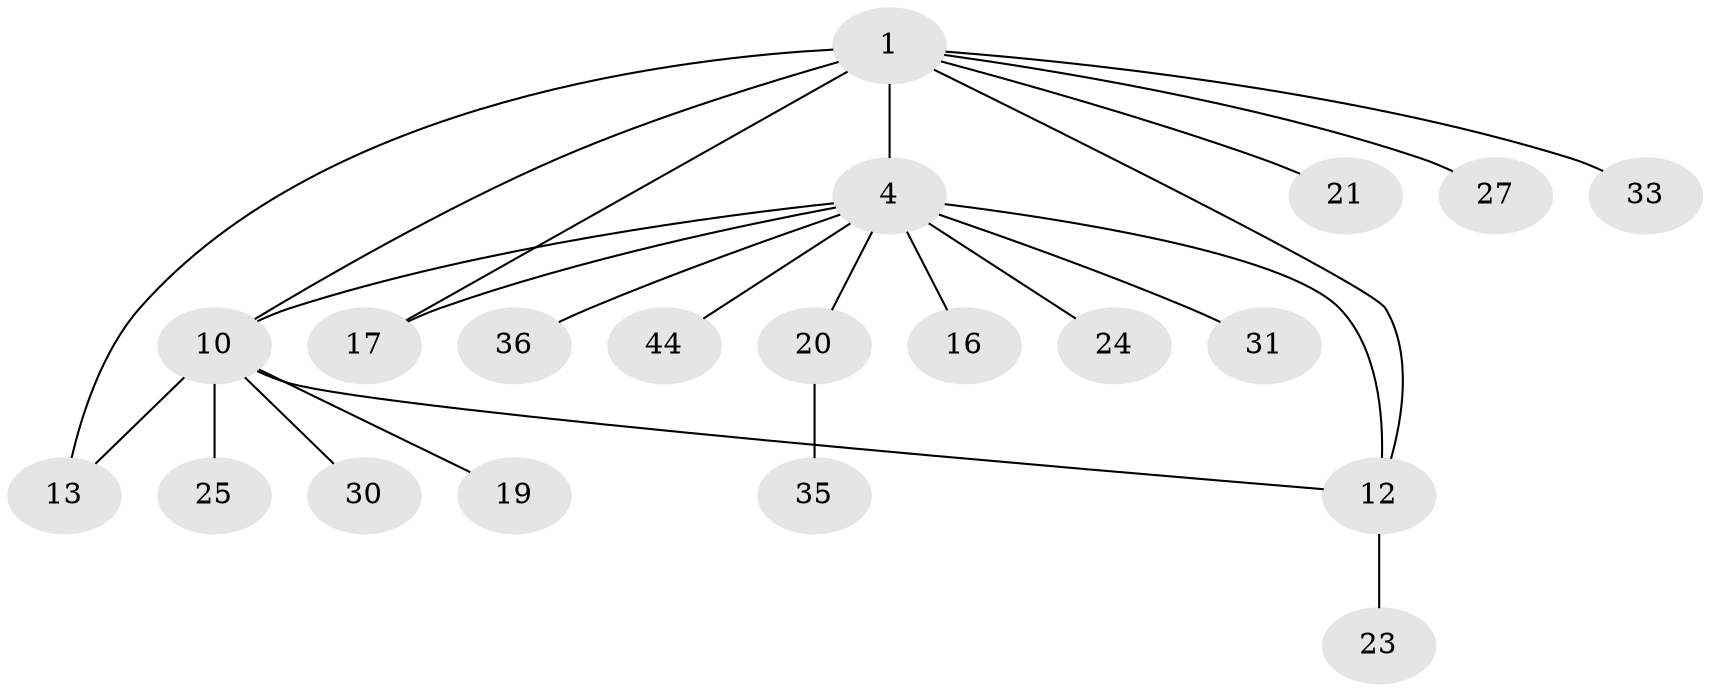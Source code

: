 // original degree distribution, {4: 0.04477611940298507, 7: 0.04477611940298507, 9: 0.014925373134328358, 10: 0.014925373134328358, 3: 0.029850746268656716, 5: 0.05970149253731343, 6: 0.014925373134328358, 8: 0.029850746268656716, 2: 0.1791044776119403, 1: 0.5671641791044776}
// Generated by graph-tools (version 1.1) at 2025/19/03/04/25 18:19:28]
// undirected, 20 vertices, 24 edges
graph export_dot {
graph [start="1"]
  node [color=gray90,style=filled];
  1 [super="+3+26+2+29"];
  4 [super="+5+6+18+28+7+64"];
  10 [super="+14+43+11"];
  12;
  13 [super="+42+40+37"];
  16 [super="+41"];
  17;
  19 [super="+55"];
  20 [super="+47+54"];
  21;
  23;
  24;
  25;
  27;
  30;
  31;
  33;
  35;
  36 [super="+61"];
  44;
  1 -- 21;
  1 -- 10 [weight=2];
  1 -- 12;
  1 -- 33;
  1 -- 4 [weight=3];
  1 -- 13;
  1 -- 17;
  1 -- 27;
  4 -- 16;
  4 -- 24;
  4 -- 12 [weight=3];
  4 -- 36;
  4 -- 10 [weight=2];
  4 -- 44;
  4 -- 17;
  4 -- 20;
  4 -- 31;
  10 -- 12 [weight=2];
  10 -- 19;
  10 -- 13;
  10 -- 25;
  10 -- 30;
  12 -- 23;
  20 -- 35;
}
